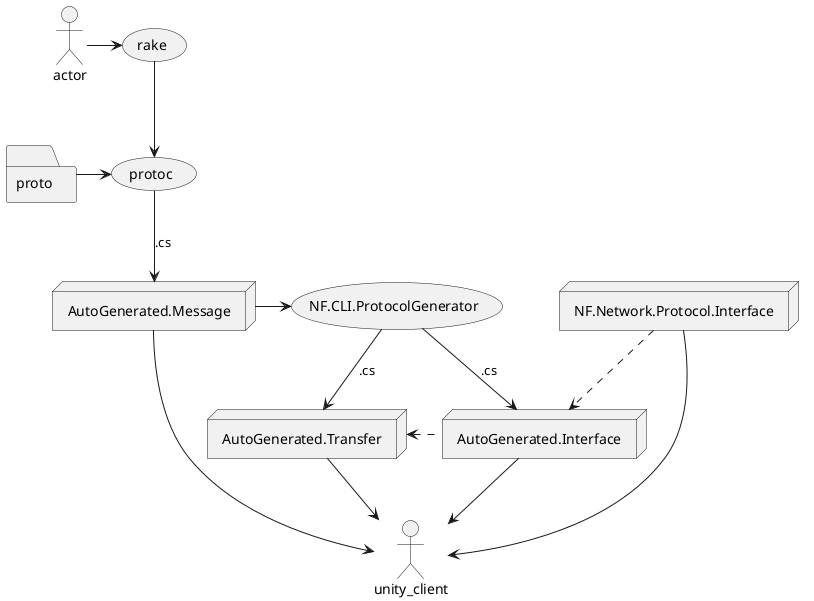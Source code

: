 @startuml
folder proto
node AutoGenerated.Message
node AutoGenerated.Interface
node AutoGenerated.Transfer
node NF.Network.Protocol.Interface

actor -> (rake)


(rake) --> (protoc)
(proto) -> (protoc)
(protoc) --> (AutoGenerated.Message) : .cs
(AutoGenerated.Message) -> (NF.CLI.ProtocolGenerator)
(NF.CLI.ProtocolGenerator) --> (AutoGenerated.Transfer) : .cs
(NF.CLI.ProtocolGenerator) --> (AutoGenerated.Interface) : .cs

(NF.Network.Protocol.Interface) ..> (AutoGenerated.Interface)
(AutoGenerated.Transfer) <. (AutoGenerated.Interface)

(NF.Network.Protocol.Interface) --> unity_client
(AutoGenerated.Message) --> unity_client
(AutoGenerated.Transfer) --> unity_client
(AutoGenerated.Interface) --> unity_client

@enduml
